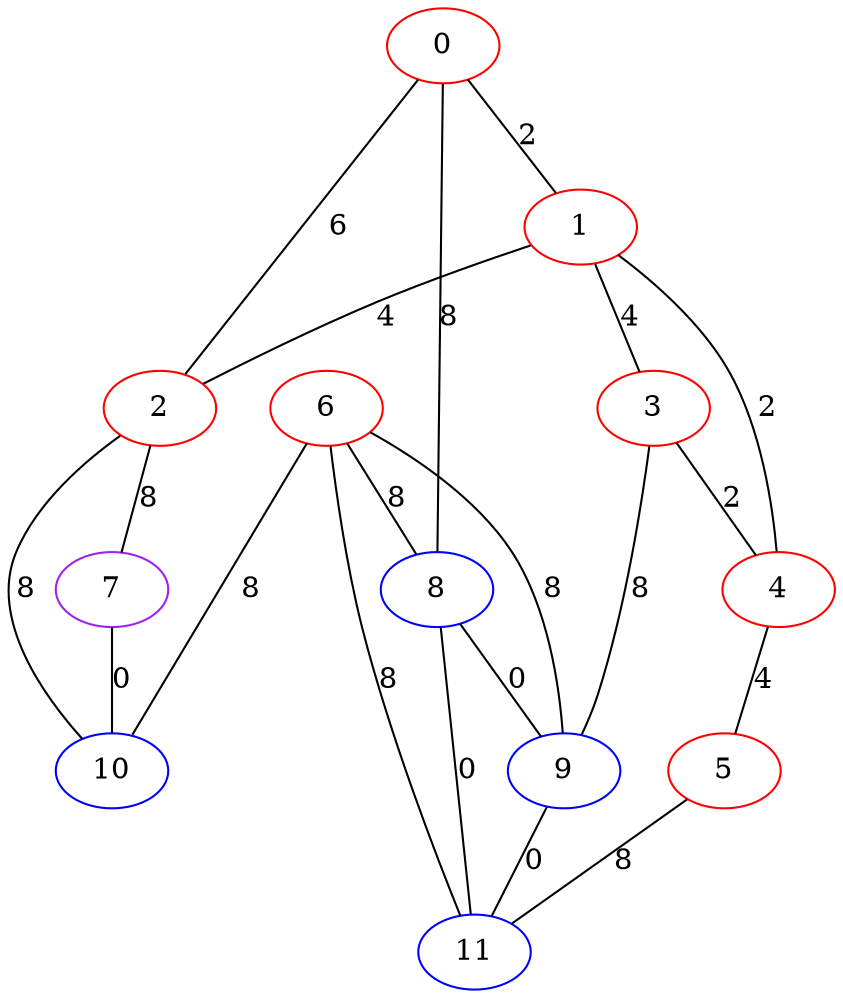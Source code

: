 graph "" {
0 [color=red, weight=1];
1 [color=red, weight=1];
2 [color=red, weight=1];
3 [color=red, weight=1];
4 [color=red, weight=1];
5 [color=red, weight=1];
6 [color=red, weight=1];
7 [color=purple, weight=4];
8 [color=blue, weight=3];
9 [color=blue, weight=3];
10 [color=blue, weight=3];
11 [color=blue, weight=3];
0 -- 8  [key=0, label=8];
0 -- 1  [key=0, label=2];
0 -- 2  [key=0, label=6];
1 -- 2  [key=0, label=4];
1 -- 3  [key=0, label=4];
1 -- 4  [key=0, label=2];
2 -- 10  [key=0, label=8];
2 -- 7  [key=0, label=8];
3 -- 4  [key=0, label=2];
3 -- 9  [key=0, label=8];
4 -- 5  [key=0, label=4];
5 -- 11  [key=0, label=8];
6 -- 8  [key=0, label=8];
6 -- 9  [key=0, label=8];
6 -- 10  [key=0, label=8];
6 -- 11  [key=0, label=8];
7 -- 10  [key=0, label=0];
8 -- 9  [key=0, label=0];
8 -- 11  [key=0, label=0];
9 -- 11  [key=0, label=0];
}
